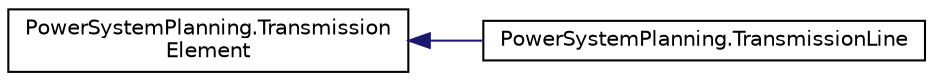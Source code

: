 digraph "Graphical Class Hierarchy"
{
  edge [fontname="Helvetica",fontsize="10",labelfontname="Helvetica",labelfontsize="10"];
  node [fontname="Helvetica",fontsize="10",shape=record];
  rankdir="LR";
  Node1 [label="PowerSystemPlanning.Transmission\lElement",height=0.2,width=0.4,color="black", fillcolor="white", style="filled",URL="$class_power_system_planning_1_1_transmission_element.html",tooltip="Represents a transmission element within a power system, connected to two nodes. "];
  Node1 -> Node2 [dir="back",color="midnightblue",fontsize="10",style="solid",fontname="Helvetica"];
  Node2 [label="PowerSystemPlanning.TransmissionLine",height=0.2,width=0.4,color="black", fillcolor="white", style="filled",URL="$class_power_system_planning_1_1_transmission_line.html"];
}
